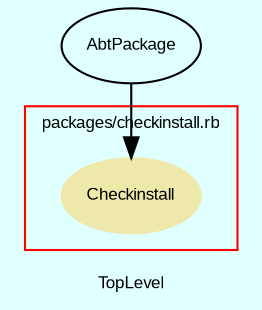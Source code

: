 digraph TopLevel {
    compound = true
    bgcolor = lightcyan1
    fontname = Arial
    fontsize = 8
    label = "TopLevel"
    node [
        fontname = Arial,
        fontsize = 8,
        color = black
    ]

    subgraph cluster_20 {
        fontname = Arial
        color = red
        label = "packages/checkinstall.rb"
        Checkinstall [
            fontcolor = black,
            URL = "classes/Checkinstall.html",
            shape = ellipse,
            color = palegoldenrod,
            style = filled,
            label = "Checkinstall"
        ]

    }

    AbtPackage [
        URL = "classes/AbtPackage.html",
        label = "AbtPackage"
    ]

    AbtPackage -> Checkinstall [

    ]

}

